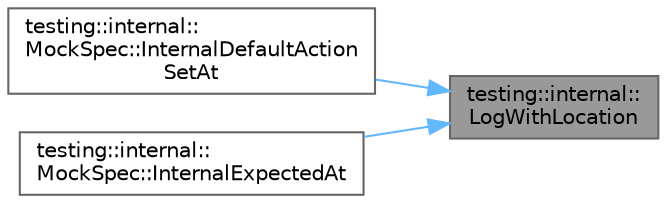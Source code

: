 digraph "testing::internal::LogWithLocation"
{
 // LATEX_PDF_SIZE
  bgcolor="transparent";
  edge [fontname=Helvetica,fontsize=10,labelfontname=Helvetica,labelfontsize=10];
  node [fontname=Helvetica,fontsize=10,shape=box,height=0.2,width=0.4];
  rankdir="RL";
  Node1 [id="Node000001",label="testing::internal::\lLogWithLocation",height=0.2,width=0.4,color="gray40", fillcolor="grey60", style="filled", fontcolor="black",tooltip=" "];
  Node1 -> Node2 [id="edge1_Node000001_Node000002",dir="back",color="steelblue1",style="solid",tooltip=" "];
  Node2 [id="Node000002",label="testing::internal::\lMockSpec::InternalDefaultAction\lSetAt",height=0.2,width=0.4,color="grey40", fillcolor="white", style="filled",URL="$classtesting_1_1internal_1_1_mock_spec.html#a44741bbfe9cbb2c26b48f83280143658",tooltip=" "];
  Node1 -> Node3 [id="edge2_Node000001_Node000003",dir="back",color="steelblue1",style="solid",tooltip=" "];
  Node3 [id="Node000003",label="testing::internal::\lMockSpec::InternalExpectedAt",height=0.2,width=0.4,color="grey40", fillcolor="white", style="filled",URL="$classtesting_1_1internal_1_1_mock_spec.html#a8d198d6bc95a3f3e885ae1def6d0d15e",tooltip=" "];
}
